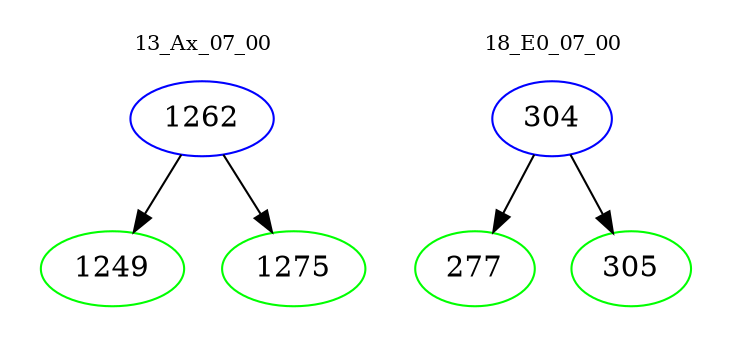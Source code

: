 digraph{
subgraph cluster_0 {
color = white
label = "13_Ax_07_00";
fontsize=10;
T0_1262 [label="1262", color="blue"]
T0_1262 -> T0_1249 [color="black"]
T0_1249 [label="1249", color="green"]
T0_1262 -> T0_1275 [color="black"]
T0_1275 [label="1275", color="green"]
}
subgraph cluster_1 {
color = white
label = "18_E0_07_00";
fontsize=10;
T1_304 [label="304", color="blue"]
T1_304 -> T1_277 [color="black"]
T1_277 [label="277", color="green"]
T1_304 -> T1_305 [color="black"]
T1_305 [label="305", color="green"]
}
}
